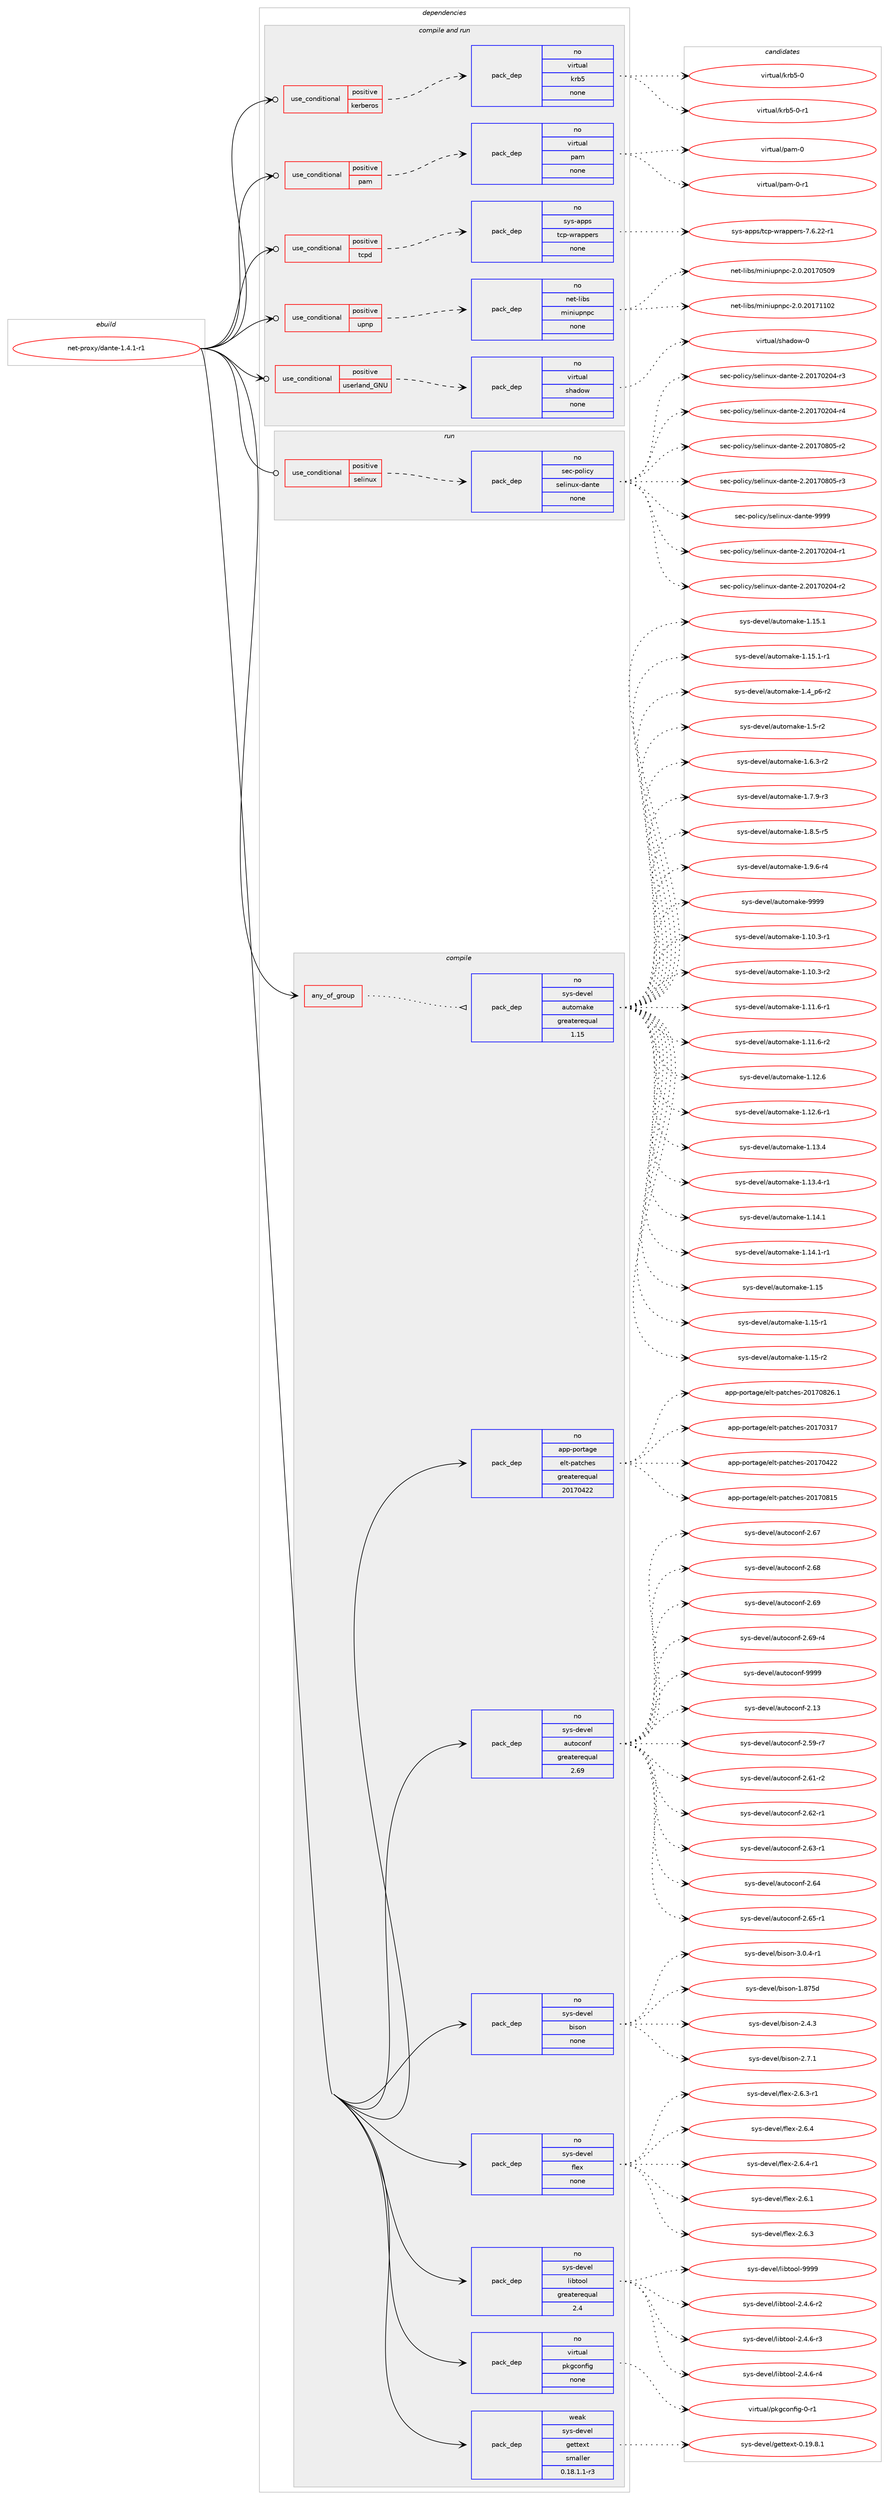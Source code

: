 digraph prolog {

# *************
# Graph options
# *************

newrank=true;
concentrate=true;
compound=true;
graph [rankdir=LR,fontname=Helvetica,fontsize=10,ranksep=1.5];#, ranksep=2.5, nodesep=0.2];
edge  [arrowhead=vee];
node  [fontname=Helvetica,fontsize=10];

# **********
# The ebuild
# **********

subgraph cluster_leftcol {
color=gray;
rank=same;
label=<<i>ebuild</i>>;
id [label="net-proxy/dante-1.4.1-r1", color=red, width=4, href="../net-proxy/dante-1.4.1-r1.svg"];
}

# ****************
# The dependencies
# ****************

subgraph cluster_midcol {
color=gray;
label=<<i>dependencies</i>>;
subgraph cluster_compile {
fillcolor="#eeeeee";
style=filled;
label=<<i>compile</i>>;
subgraph any7306 {
dependency436315 [label=<<TABLE BORDER="0" CELLBORDER="1" CELLSPACING="0" CELLPADDING="4"><TR><TD CELLPADDING="10">any_of_group</TD></TR></TABLE>>, shape=none, color=red];subgraph pack321030 {
dependency436316 [label=<<TABLE BORDER="0" CELLBORDER="1" CELLSPACING="0" CELLPADDING="4" WIDTH="220"><TR><TD ROWSPAN="6" CELLPADDING="30">pack_dep</TD></TR><TR><TD WIDTH="110">no</TD></TR><TR><TD>sys-devel</TD></TR><TR><TD>automake</TD></TR><TR><TD>greaterequal</TD></TR><TR><TD>1.15</TD></TR></TABLE>>, shape=none, color=blue];
}
dependency436315:e -> dependency436316:w [weight=20,style="dotted",arrowhead="oinv"];
}
id:e -> dependency436315:w [weight=20,style="solid",arrowhead="vee"];
subgraph pack321031 {
dependency436317 [label=<<TABLE BORDER="0" CELLBORDER="1" CELLSPACING="0" CELLPADDING="4" WIDTH="220"><TR><TD ROWSPAN="6" CELLPADDING="30">pack_dep</TD></TR><TR><TD WIDTH="110">no</TD></TR><TR><TD>app-portage</TD></TR><TR><TD>elt-patches</TD></TR><TR><TD>greaterequal</TD></TR><TR><TD>20170422</TD></TR></TABLE>>, shape=none, color=blue];
}
id:e -> dependency436317:w [weight=20,style="solid",arrowhead="vee"];
subgraph pack321032 {
dependency436318 [label=<<TABLE BORDER="0" CELLBORDER="1" CELLSPACING="0" CELLPADDING="4" WIDTH="220"><TR><TD ROWSPAN="6" CELLPADDING="30">pack_dep</TD></TR><TR><TD WIDTH="110">no</TD></TR><TR><TD>sys-devel</TD></TR><TR><TD>autoconf</TD></TR><TR><TD>greaterequal</TD></TR><TR><TD>2.69</TD></TR></TABLE>>, shape=none, color=blue];
}
id:e -> dependency436318:w [weight=20,style="solid",arrowhead="vee"];
subgraph pack321033 {
dependency436319 [label=<<TABLE BORDER="0" CELLBORDER="1" CELLSPACING="0" CELLPADDING="4" WIDTH="220"><TR><TD ROWSPAN="6" CELLPADDING="30">pack_dep</TD></TR><TR><TD WIDTH="110">no</TD></TR><TR><TD>sys-devel</TD></TR><TR><TD>bison</TD></TR><TR><TD>none</TD></TR><TR><TD></TD></TR></TABLE>>, shape=none, color=blue];
}
id:e -> dependency436319:w [weight=20,style="solid",arrowhead="vee"];
subgraph pack321034 {
dependency436320 [label=<<TABLE BORDER="0" CELLBORDER="1" CELLSPACING="0" CELLPADDING="4" WIDTH="220"><TR><TD ROWSPAN="6" CELLPADDING="30">pack_dep</TD></TR><TR><TD WIDTH="110">no</TD></TR><TR><TD>sys-devel</TD></TR><TR><TD>flex</TD></TR><TR><TD>none</TD></TR><TR><TD></TD></TR></TABLE>>, shape=none, color=blue];
}
id:e -> dependency436320:w [weight=20,style="solid",arrowhead="vee"];
subgraph pack321035 {
dependency436321 [label=<<TABLE BORDER="0" CELLBORDER="1" CELLSPACING="0" CELLPADDING="4" WIDTH="220"><TR><TD ROWSPAN="6" CELLPADDING="30">pack_dep</TD></TR><TR><TD WIDTH="110">no</TD></TR><TR><TD>sys-devel</TD></TR><TR><TD>libtool</TD></TR><TR><TD>greaterequal</TD></TR><TR><TD>2.4</TD></TR></TABLE>>, shape=none, color=blue];
}
id:e -> dependency436321:w [weight=20,style="solid",arrowhead="vee"];
subgraph pack321036 {
dependency436322 [label=<<TABLE BORDER="0" CELLBORDER="1" CELLSPACING="0" CELLPADDING="4" WIDTH="220"><TR><TD ROWSPAN="6" CELLPADDING="30">pack_dep</TD></TR><TR><TD WIDTH="110">no</TD></TR><TR><TD>virtual</TD></TR><TR><TD>pkgconfig</TD></TR><TR><TD>none</TD></TR><TR><TD></TD></TR></TABLE>>, shape=none, color=blue];
}
id:e -> dependency436322:w [weight=20,style="solid",arrowhead="vee"];
subgraph pack321037 {
dependency436323 [label=<<TABLE BORDER="0" CELLBORDER="1" CELLSPACING="0" CELLPADDING="4" WIDTH="220"><TR><TD ROWSPAN="6" CELLPADDING="30">pack_dep</TD></TR><TR><TD WIDTH="110">weak</TD></TR><TR><TD>sys-devel</TD></TR><TR><TD>gettext</TD></TR><TR><TD>smaller</TD></TR><TR><TD>0.18.1.1-r3</TD></TR></TABLE>>, shape=none, color=blue];
}
id:e -> dependency436323:w [weight=20,style="solid",arrowhead="vee"];
}
subgraph cluster_compileandrun {
fillcolor="#eeeeee";
style=filled;
label=<<i>compile and run</i>>;
subgraph cond107746 {
dependency436324 [label=<<TABLE BORDER="0" CELLBORDER="1" CELLSPACING="0" CELLPADDING="4"><TR><TD ROWSPAN="3" CELLPADDING="10">use_conditional</TD></TR><TR><TD>positive</TD></TR><TR><TD>kerberos</TD></TR></TABLE>>, shape=none, color=red];
subgraph pack321038 {
dependency436325 [label=<<TABLE BORDER="0" CELLBORDER="1" CELLSPACING="0" CELLPADDING="4" WIDTH="220"><TR><TD ROWSPAN="6" CELLPADDING="30">pack_dep</TD></TR><TR><TD WIDTH="110">no</TD></TR><TR><TD>virtual</TD></TR><TR><TD>krb5</TD></TR><TR><TD>none</TD></TR><TR><TD></TD></TR></TABLE>>, shape=none, color=blue];
}
dependency436324:e -> dependency436325:w [weight=20,style="dashed",arrowhead="vee"];
}
id:e -> dependency436324:w [weight=20,style="solid",arrowhead="odotvee"];
subgraph cond107747 {
dependency436326 [label=<<TABLE BORDER="0" CELLBORDER="1" CELLSPACING="0" CELLPADDING="4"><TR><TD ROWSPAN="3" CELLPADDING="10">use_conditional</TD></TR><TR><TD>positive</TD></TR><TR><TD>pam</TD></TR></TABLE>>, shape=none, color=red];
subgraph pack321039 {
dependency436327 [label=<<TABLE BORDER="0" CELLBORDER="1" CELLSPACING="0" CELLPADDING="4" WIDTH="220"><TR><TD ROWSPAN="6" CELLPADDING="30">pack_dep</TD></TR><TR><TD WIDTH="110">no</TD></TR><TR><TD>virtual</TD></TR><TR><TD>pam</TD></TR><TR><TD>none</TD></TR><TR><TD></TD></TR></TABLE>>, shape=none, color=blue];
}
dependency436326:e -> dependency436327:w [weight=20,style="dashed",arrowhead="vee"];
}
id:e -> dependency436326:w [weight=20,style="solid",arrowhead="odotvee"];
subgraph cond107748 {
dependency436328 [label=<<TABLE BORDER="0" CELLBORDER="1" CELLSPACING="0" CELLPADDING="4"><TR><TD ROWSPAN="3" CELLPADDING="10">use_conditional</TD></TR><TR><TD>positive</TD></TR><TR><TD>tcpd</TD></TR></TABLE>>, shape=none, color=red];
subgraph pack321040 {
dependency436329 [label=<<TABLE BORDER="0" CELLBORDER="1" CELLSPACING="0" CELLPADDING="4" WIDTH="220"><TR><TD ROWSPAN="6" CELLPADDING="30">pack_dep</TD></TR><TR><TD WIDTH="110">no</TD></TR><TR><TD>sys-apps</TD></TR><TR><TD>tcp-wrappers</TD></TR><TR><TD>none</TD></TR><TR><TD></TD></TR></TABLE>>, shape=none, color=blue];
}
dependency436328:e -> dependency436329:w [weight=20,style="dashed",arrowhead="vee"];
}
id:e -> dependency436328:w [weight=20,style="solid",arrowhead="odotvee"];
subgraph cond107749 {
dependency436330 [label=<<TABLE BORDER="0" CELLBORDER="1" CELLSPACING="0" CELLPADDING="4"><TR><TD ROWSPAN="3" CELLPADDING="10">use_conditional</TD></TR><TR><TD>positive</TD></TR><TR><TD>upnp</TD></TR></TABLE>>, shape=none, color=red];
subgraph pack321041 {
dependency436331 [label=<<TABLE BORDER="0" CELLBORDER="1" CELLSPACING="0" CELLPADDING="4" WIDTH="220"><TR><TD ROWSPAN="6" CELLPADDING="30">pack_dep</TD></TR><TR><TD WIDTH="110">no</TD></TR><TR><TD>net-libs</TD></TR><TR><TD>miniupnpc</TD></TR><TR><TD>none</TD></TR><TR><TD></TD></TR></TABLE>>, shape=none, color=blue];
}
dependency436330:e -> dependency436331:w [weight=20,style="dashed",arrowhead="vee"];
}
id:e -> dependency436330:w [weight=20,style="solid",arrowhead="odotvee"];
subgraph cond107750 {
dependency436332 [label=<<TABLE BORDER="0" CELLBORDER="1" CELLSPACING="0" CELLPADDING="4"><TR><TD ROWSPAN="3" CELLPADDING="10">use_conditional</TD></TR><TR><TD>positive</TD></TR><TR><TD>userland_GNU</TD></TR></TABLE>>, shape=none, color=red];
subgraph pack321042 {
dependency436333 [label=<<TABLE BORDER="0" CELLBORDER="1" CELLSPACING="0" CELLPADDING="4" WIDTH="220"><TR><TD ROWSPAN="6" CELLPADDING="30">pack_dep</TD></TR><TR><TD WIDTH="110">no</TD></TR><TR><TD>virtual</TD></TR><TR><TD>shadow</TD></TR><TR><TD>none</TD></TR><TR><TD></TD></TR></TABLE>>, shape=none, color=blue];
}
dependency436332:e -> dependency436333:w [weight=20,style="dashed",arrowhead="vee"];
}
id:e -> dependency436332:w [weight=20,style="solid",arrowhead="odotvee"];
}
subgraph cluster_run {
fillcolor="#eeeeee";
style=filled;
label=<<i>run</i>>;
subgraph cond107751 {
dependency436334 [label=<<TABLE BORDER="0" CELLBORDER="1" CELLSPACING="0" CELLPADDING="4"><TR><TD ROWSPAN="3" CELLPADDING="10">use_conditional</TD></TR><TR><TD>positive</TD></TR><TR><TD>selinux</TD></TR></TABLE>>, shape=none, color=red];
subgraph pack321043 {
dependency436335 [label=<<TABLE BORDER="0" CELLBORDER="1" CELLSPACING="0" CELLPADDING="4" WIDTH="220"><TR><TD ROWSPAN="6" CELLPADDING="30">pack_dep</TD></TR><TR><TD WIDTH="110">no</TD></TR><TR><TD>sec-policy</TD></TR><TR><TD>selinux-dante</TD></TR><TR><TD>none</TD></TR><TR><TD></TD></TR></TABLE>>, shape=none, color=blue];
}
dependency436334:e -> dependency436335:w [weight=20,style="dashed",arrowhead="vee"];
}
id:e -> dependency436334:w [weight=20,style="solid",arrowhead="odot"];
}
}

# **************
# The candidates
# **************

subgraph cluster_choices {
rank=same;
color=gray;
label=<<i>candidates</i>>;

subgraph choice321030 {
color=black;
nodesep=1;
choice11512111545100101118101108479711711611110997107101454946494846514511449 [label="sys-devel/automake-1.10.3-r1", color=red, width=4,href="../sys-devel/automake-1.10.3-r1.svg"];
choice11512111545100101118101108479711711611110997107101454946494846514511450 [label="sys-devel/automake-1.10.3-r2", color=red, width=4,href="../sys-devel/automake-1.10.3-r2.svg"];
choice11512111545100101118101108479711711611110997107101454946494946544511449 [label="sys-devel/automake-1.11.6-r1", color=red, width=4,href="../sys-devel/automake-1.11.6-r1.svg"];
choice11512111545100101118101108479711711611110997107101454946494946544511450 [label="sys-devel/automake-1.11.6-r2", color=red, width=4,href="../sys-devel/automake-1.11.6-r2.svg"];
choice1151211154510010111810110847971171161111099710710145494649504654 [label="sys-devel/automake-1.12.6", color=red, width=4,href="../sys-devel/automake-1.12.6.svg"];
choice11512111545100101118101108479711711611110997107101454946495046544511449 [label="sys-devel/automake-1.12.6-r1", color=red, width=4,href="../sys-devel/automake-1.12.6-r1.svg"];
choice1151211154510010111810110847971171161111099710710145494649514652 [label="sys-devel/automake-1.13.4", color=red, width=4,href="../sys-devel/automake-1.13.4.svg"];
choice11512111545100101118101108479711711611110997107101454946495146524511449 [label="sys-devel/automake-1.13.4-r1", color=red, width=4,href="../sys-devel/automake-1.13.4-r1.svg"];
choice1151211154510010111810110847971171161111099710710145494649524649 [label="sys-devel/automake-1.14.1", color=red, width=4,href="../sys-devel/automake-1.14.1.svg"];
choice11512111545100101118101108479711711611110997107101454946495246494511449 [label="sys-devel/automake-1.14.1-r1", color=red, width=4,href="../sys-devel/automake-1.14.1-r1.svg"];
choice115121115451001011181011084797117116111109971071014549464953 [label="sys-devel/automake-1.15", color=red, width=4,href="../sys-devel/automake-1.15.svg"];
choice1151211154510010111810110847971171161111099710710145494649534511449 [label="sys-devel/automake-1.15-r1", color=red, width=4,href="../sys-devel/automake-1.15-r1.svg"];
choice1151211154510010111810110847971171161111099710710145494649534511450 [label="sys-devel/automake-1.15-r2", color=red, width=4,href="../sys-devel/automake-1.15-r2.svg"];
choice1151211154510010111810110847971171161111099710710145494649534649 [label="sys-devel/automake-1.15.1", color=red, width=4,href="../sys-devel/automake-1.15.1.svg"];
choice11512111545100101118101108479711711611110997107101454946495346494511449 [label="sys-devel/automake-1.15.1-r1", color=red, width=4,href="../sys-devel/automake-1.15.1-r1.svg"];
choice115121115451001011181011084797117116111109971071014549465295112544511450 [label="sys-devel/automake-1.4_p6-r2", color=red, width=4,href="../sys-devel/automake-1.4_p6-r2.svg"];
choice11512111545100101118101108479711711611110997107101454946534511450 [label="sys-devel/automake-1.5-r2", color=red, width=4,href="../sys-devel/automake-1.5-r2.svg"];
choice115121115451001011181011084797117116111109971071014549465446514511450 [label="sys-devel/automake-1.6.3-r2", color=red, width=4,href="../sys-devel/automake-1.6.3-r2.svg"];
choice115121115451001011181011084797117116111109971071014549465546574511451 [label="sys-devel/automake-1.7.9-r3", color=red, width=4,href="../sys-devel/automake-1.7.9-r3.svg"];
choice115121115451001011181011084797117116111109971071014549465646534511453 [label="sys-devel/automake-1.8.5-r5", color=red, width=4,href="../sys-devel/automake-1.8.5-r5.svg"];
choice115121115451001011181011084797117116111109971071014549465746544511452 [label="sys-devel/automake-1.9.6-r4", color=red, width=4,href="../sys-devel/automake-1.9.6-r4.svg"];
choice115121115451001011181011084797117116111109971071014557575757 [label="sys-devel/automake-9999", color=red, width=4,href="../sys-devel/automake-9999.svg"];
dependency436316:e -> choice11512111545100101118101108479711711611110997107101454946494846514511449:w [style=dotted,weight="100"];
dependency436316:e -> choice11512111545100101118101108479711711611110997107101454946494846514511450:w [style=dotted,weight="100"];
dependency436316:e -> choice11512111545100101118101108479711711611110997107101454946494946544511449:w [style=dotted,weight="100"];
dependency436316:e -> choice11512111545100101118101108479711711611110997107101454946494946544511450:w [style=dotted,weight="100"];
dependency436316:e -> choice1151211154510010111810110847971171161111099710710145494649504654:w [style=dotted,weight="100"];
dependency436316:e -> choice11512111545100101118101108479711711611110997107101454946495046544511449:w [style=dotted,weight="100"];
dependency436316:e -> choice1151211154510010111810110847971171161111099710710145494649514652:w [style=dotted,weight="100"];
dependency436316:e -> choice11512111545100101118101108479711711611110997107101454946495146524511449:w [style=dotted,weight="100"];
dependency436316:e -> choice1151211154510010111810110847971171161111099710710145494649524649:w [style=dotted,weight="100"];
dependency436316:e -> choice11512111545100101118101108479711711611110997107101454946495246494511449:w [style=dotted,weight="100"];
dependency436316:e -> choice115121115451001011181011084797117116111109971071014549464953:w [style=dotted,weight="100"];
dependency436316:e -> choice1151211154510010111810110847971171161111099710710145494649534511449:w [style=dotted,weight="100"];
dependency436316:e -> choice1151211154510010111810110847971171161111099710710145494649534511450:w [style=dotted,weight="100"];
dependency436316:e -> choice1151211154510010111810110847971171161111099710710145494649534649:w [style=dotted,weight="100"];
dependency436316:e -> choice11512111545100101118101108479711711611110997107101454946495346494511449:w [style=dotted,weight="100"];
dependency436316:e -> choice115121115451001011181011084797117116111109971071014549465295112544511450:w [style=dotted,weight="100"];
dependency436316:e -> choice11512111545100101118101108479711711611110997107101454946534511450:w [style=dotted,weight="100"];
dependency436316:e -> choice115121115451001011181011084797117116111109971071014549465446514511450:w [style=dotted,weight="100"];
dependency436316:e -> choice115121115451001011181011084797117116111109971071014549465546574511451:w [style=dotted,weight="100"];
dependency436316:e -> choice115121115451001011181011084797117116111109971071014549465646534511453:w [style=dotted,weight="100"];
dependency436316:e -> choice115121115451001011181011084797117116111109971071014549465746544511452:w [style=dotted,weight="100"];
dependency436316:e -> choice115121115451001011181011084797117116111109971071014557575757:w [style=dotted,weight="100"];
}
subgraph choice321031 {
color=black;
nodesep=1;
choice97112112451121111141169710310147101108116451129711699104101115455048495548514955 [label="app-portage/elt-patches-20170317", color=red, width=4,href="../app-portage/elt-patches-20170317.svg"];
choice97112112451121111141169710310147101108116451129711699104101115455048495548525050 [label="app-portage/elt-patches-20170422", color=red, width=4,href="../app-portage/elt-patches-20170422.svg"];
choice97112112451121111141169710310147101108116451129711699104101115455048495548564953 [label="app-portage/elt-patches-20170815", color=red, width=4,href="../app-portage/elt-patches-20170815.svg"];
choice971121124511211111411697103101471011081164511297116991041011154550484955485650544649 [label="app-portage/elt-patches-20170826.1", color=red, width=4,href="../app-portage/elt-patches-20170826.1.svg"];
dependency436317:e -> choice97112112451121111141169710310147101108116451129711699104101115455048495548514955:w [style=dotted,weight="100"];
dependency436317:e -> choice97112112451121111141169710310147101108116451129711699104101115455048495548525050:w [style=dotted,weight="100"];
dependency436317:e -> choice97112112451121111141169710310147101108116451129711699104101115455048495548564953:w [style=dotted,weight="100"];
dependency436317:e -> choice971121124511211111411697103101471011081164511297116991041011154550484955485650544649:w [style=dotted,weight="100"];
}
subgraph choice321032 {
color=black;
nodesep=1;
choice115121115451001011181011084797117116111991111101024550464951 [label="sys-devel/autoconf-2.13", color=red, width=4,href="../sys-devel/autoconf-2.13.svg"];
choice1151211154510010111810110847971171161119911111010245504653574511455 [label="sys-devel/autoconf-2.59-r7", color=red, width=4,href="../sys-devel/autoconf-2.59-r7.svg"];
choice1151211154510010111810110847971171161119911111010245504654494511450 [label="sys-devel/autoconf-2.61-r2", color=red, width=4,href="../sys-devel/autoconf-2.61-r2.svg"];
choice1151211154510010111810110847971171161119911111010245504654504511449 [label="sys-devel/autoconf-2.62-r1", color=red, width=4,href="../sys-devel/autoconf-2.62-r1.svg"];
choice1151211154510010111810110847971171161119911111010245504654514511449 [label="sys-devel/autoconf-2.63-r1", color=red, width=4,href="../sys-devel/autoconf-2.63-r1.svg"];
choice115121115451001011181011084797117116111991111101024550465452 [label="sys-devel/autoconf-2.64", color=red, width=4,href="../sys-devel/autoconf-2.64.svg"];
choice1151211154510010111810110847971171161119911111010245504654534511449 [label="sys-devel/autoconf-2.65-r1", color=red, width=4,href="../sys-devel/autoconf-2.65-r1.svg"];
choice115121115451001011181011084797117116111991111101024550465455 [label="sys-devel/autoconf-2.67", color=red, width=4,href="../sys-devel/autoconf-2.67.svg"];
choice115121115451001011181011084797117116111991111101024550465456 [label="sys-devel/autoconf-2.68", color=red, width=4,href="../sys-devel/autoconf-2.68.svg"];
choice115121115451001011181011084797117116111991111101024550465457 [label="sys-devel/autoconf-2.69", color=red, width=4,href="../sys-devel/autoconf-2.69.svg"];
choice1151211154510010111810110847971171161119911111010245504654574511452 [label="sys-devel/autoconf-2.69-r4", color=red, width=4,href="../sys-devel/autoconf-2.69-r4.svg"];
choice115121115451001011181011084797117116111991111101024557575757 [label="sys-devel/autoconf-9999", color=red, width=4,href="../sys-devel/autoconf-9999.svg"];
dependency436318:e -> choice115121115451001011181011084797117116111991111101024550464951:w [style=dotted,weight="100"];
dependency436318:e -> choice1151211154510010111810110847971171161119911111010245504653574511455:w [style=dotted,weight="100"];
dependency436318:e -> choice1151211154510010111810110847971171161119911111010245504654494511450:w [style=dotted,weight="100"];
dependency436318:e -> choice1151211154510010111810110847971171161119911111010245504654504511449:w [style=dotted,weight="100"];
dependency436318:e -> choice1151211154510010111810110847971171161119911111010245504654514511449:w [style=dotted,weight="100"];
dependency436318:e -> choice115121115451001011181011084797117116111991111101024550465452:w [style=dotted,weight="100"];
dependency436318:e -> choice1151211154510010111810110847971171161119911111010245504654534511449:w [style=dotted,weight="100"];
dependency436318:e -> choice115121115451001011181011084797117116111991111101024550465455:w [style=dotted,weight="100"];
dependency436318:e -> choice115121115451001011181011084797117116111991111101024550465456:w [style=dotted,weight="100"];
dependency436318:e -> choice115121115451001011181011084797117116111991111101024550465457:w [style=dotted,weight="100"];
dependency436318:e -> choice1151211154510010111810110847971171161119911111010245504654574511452:w [style=dotted,weight="100"];
dependency436318:e -> choice115121115451001011181011084797117116111991111101024557575757:w [style=dotted,weight="100"];
}
subgraph choice321033 {
color=black;
nodesep=1;
choice115121115451001011181011084798105115111110454946565553100 [label="sys-devel/bison-1.875d", color=red, width=4,href="../sys-devel/bison-1.875d.svg"];
choice115121115451001011181011084798105115111110455046524651 [label="sys-devel/bison-2.4.3", color=red, width=4,href="../sys-devel/bison-2.4.3.svg"];
choice115121115451001011181011084798105115111110455046554649 [label="sys-devel/bison-2.7.1", color=red, width=4,href="../sys-devel/bison-2.7.1.svg"];
choice1151211154510010111810110847981051151111104551464846524511449 [label="sys-devel/bison-3.0.4-r1", color=red, width=4,href="../sys-devel/bison-3.0.4-r1.svg"];
dependency436319:e -> choice115121115451001011181011084798105115111110454946565553100:w [style=dotted,weight="100"];
dependency436319:e -> choice115121115451001011181011084798105115111110455046524651:w [style=dotted,weight="100"];
dependency436319:e -> choice115121115451001011181011084798105115111110455046554649:w [style=dotted,weight="100"];
dependency436319:e -> choice1151211154510010111810110847981051151111104551464846524511449:w [style=dotted,weight="100"];
}
subgraph choice321034 {
color=black;
nodesep=1;
choice1151211154510010111810110847102108101120455046544649 [label="sys-devel/flex-2.6.1", color=red, width=4,href="../sys-devel/flex-2.6.1.svg"];
choice1151211154510010111810110847102108101120455046544651 [label="sys-devel/flex-2.6.3", color=red, width=4,href="../sys-devel/flex-2.6.3.svg"];
choice11512111545100101118101108471021081011204550465446514511449 [label="sys-devel/flex-2.6.3-r1", color=red, width=4,href="../sys-devel/flex-2.6.3-r1.svg"];
choice1151211154510010111810110847102108101120455046544652 [label="sys-devel/flex-2.6.4", color=red, width=4,href="../sys-devel/flex-2.6.4.svg"];
choice11512111545100101118101108471021081011204550465446524511449 [label="sys-devel/flex-2.6.4-r1", color=red, width=4,href="../sys-devel/flex-2.6.4-r1.svg"];
dependency436320:e -> choice1151211154510010111810110847102108101120455046544649:w [style=dotted,weight="100"];
dependency436320:e -> choice1151211154510010111810110847102108101120455046544651:w [style=dotted,weight="100"];
dependency436320:e -> choice11512111545100101118101108471021081011204550465446514511449:w [style=dotted,weight="100"];
dependency436320:e -> choice1151211154510010111810110847102108101120455046544652:w [style=dotted,weight="100"];
dependency436320:e -> choice11512111545100101118101108471021081011204550465446524511449:w [style=dotted,weight="100"];
}
subgraph choice321035 {
color=black;
nodesep=1;
choice1151211154510010111810110847108105981161111111084550465246544511450 [label="sys-devel/libtool-2.4.6-r2", color=red, width=4,href="../sys-devel/libtool-2.4.6-r2.svg"];
choice1151211154510010111810110847108105981161111111084550465246544511451 [label="sys-devel/libtool-2.4.6-r3", color=red, width=4,href="../sys-devel/libtool-2.4.6-r3.svg"];
choice1151211154510010111810110847108105981161111111084550465246544511452 [label="sys-devel/libtool-2.4.6-r4", color=red, width=4,href="../sys-devel/libtool-2.4.6-r4.svg"];
choice1151211154510010111810110847108105981161111111084557575757 [label="sys-devel/libtool-9999", color=red, width=4,href="../sys-devel/libtool-9999.svg"];
dependency436321:e -> choice1151211154510010111810110847108105981161111111084550465246544511450:w [style=dotted,weight="100"];
dependency436321:e -> choice1151211154510010111810110847108105981161111111084550465246544511451:w [style=dotted,weight="100"];
dependency436321:e -> choice1151211154510010111810110847108105981161111111084550465246544511452:w [style=dotted,weight="100"];
dependency436321:e -> choice1151211154510010111810110847108105981161111111084557575757:w [style=dotted,weight="100"];
}
subgraph choice321036 {
color=black;
nodesep=1;
choice11810511411611797108471121071039911111010210510345484511449 [label="virtual/pkgconfig-0-r1", color=red, width=4,href="../virtual/pkgconfig-0-r1.svg"];
dependency436322:e -> choice11810511411611797108471121071039911111010210510345484511449:w [style=dotted,weight="100"];
}
subgraph choice321037 {
color=black;
nodesep=1;
choice1151211154510010111810110847103101116116101120116454846495746564649 [label="sys-devel/gettext-0.19.8.1", color=red, width=4,href="../sys-devel/gettext-0.19.8.1.svg"];
dependency436323:e -> choice1151211154510010111810110847103101116116101120116454846495746564649:w [style=dotted,weight="100"];
}
subgraph choice321038 {
color=black;
nodesep=1;
choice118105114116117971084710711498534548 [label="virtual/krb5-0", color=red, width=4,href="../virtual/krb5-0.svg"];
choice1181051141161179710847107114985345484511449 [label="virtual/krb5-0-r1", color=red, width=4,href="../virtual/krb5-0-r1.svg"];
dependency436325:e -> choice118105114116117971084710711498534548:w [style=dotted,weight="100"];
dependency436325:e -> choice1181051141161179710847107114985345484511449:w [style=dotted,weight="100"];
}
subgraph choice321039 {
color=black;
nodesep=1;
choice1181051141161179710847112971094548 [label="virtual/pam-0", color=red, width=4,href="../virtual/pam-0.svg"];
choice11810511411611797108471129710945484511449 [label="virtual/pam-0-r1", color=red, width=4,href="../virtual/pam-0-r1.svg"];
dependency436327:e -> choice1181051141161179710847112971094548:w [style=dotted,weight="100"];
dependency436327:e -> choice11810511411611797108471129710945484511449:w [style=dotted,weight="100"];
}
subgraph choice321040 {
color=black;
nodesep=1;
choice115121115459711211211547116991124511911497112112101114115455546544650504511449 [label="sys-apps/tcp-wrappers-7.6.22-r1", color=red, width=4,href="../sys-apps/tcp-wrappers-7.6.22-r1.svg"];
dependency436329:e -> choice115121115459711211211547116991124511911497112112101114115455546544650504511449:w [style=dotted,weight="100"];
}
subgraph choice321041 {
color=black;
nodesep=1;
choice1101011164510810598115471091051101051171121101129945504648465048495548534857 [label="net-libs/miniupnpc-2.0.20170509", color=red, width=4,href="../net-libs/miniupnpc-2.0.20170509.svg"];
choice1101011164510810598115471091051101051171121101129945504648465048495549494850 [label="net-libs/miniupnpc-2.0.20171102", color=red, width=4,href="../net-libs/miniupnpc-2.0.20171102.svg"];
dependency436331:e -> choice1101011164510810598115471091051101051171121101129945504648465048495548534857:w [style=dotted,weight="100"];
dependency436331:e -> choice1101011164510810598115471091051101051171121101129945504648465048495549494850:w [style=dotted,weight="100"];
}
subgraph choice321042 {
color=black;
nodesep=1;
choice1181051141161179710847115104971001111194548 [label="virtual/shadow-0", color=red, width=4,href="../virtual/shadow-0.svg"];
dependency436333:e -> choice1181051141161179710847115104971001111194548:w [style=dotted,weight="100"];
}
subgraph choice321043 {
color=black;
nodesep=1;
choice11510199451121111081059912147115101108105110117120451009711011610145504650484955485048524511449 [label="sec-policy/selinux-dante-2.20170204-r1", color=red, width=4,href="../sec-policy/selinux-dante-2.20170204-r1.svg"];
choice11510199451121111081059912147115101108105110117120451009711011610145504650484955485048524511450 [label="sec-policy/selinux-dante-2.20170204-r2", color=red, width=4,href="../sec-policy/selinux-dante-2.20170204-r2.svg"];
choice11510199451121111081059912147115101108105110117120451009711011610145504650484955485048524511451 [label="sec-policy/selinux-dante-2.20170204-r3", color=red, width=4,href="../sec-policy/selinux-dante-2.20170204-r3.svg"];
choice11510199451121111081059912147115101108105110117120451009711011610145504650484955485048524511452 [label="sec-policy/selinux-dante-2.20170204-r4", color=red, width=4,href="../sec-policy/selinux-dante-2.20170204-r4.svg"];
choice11510199451121111081059912147115101108105110117120451009711011610145504650484955485648534511450 [label="sec-policy/selinux-dante-2.20170805-r2", color=red, width=4,href="../sec-policy/selinux-dante-2.20170805-r2.svg"];
choice11510199451121111081059912147115101108105110117120451009711011610145504650484955485648534511451 [label="sec-policy/selinux-dante-2.20170805-r3", color=red, width=4,href="../sec-policy/selinux-dante-2.20170805-r3.svg"];
choice1151019945112111108105991214711510110810511011712045100971101161014557575757 [label="sec-policy/selinux-dante-9999", color=red, width=4,href="../sec-policy/selinux-dante-9999.svg"];
dependency436335:e -> choice11510199451121111081059912147115101108105110117120451009711011610145504650484955485048524511449:w [style=dotted,weight="100"];
dependency436335:e -> choice11510199451121111081059912147115101108105110117120451009711011610145504650484955485048524511450:w [style=dotted,weight="100"];
dependency436335:e -> choice11510199451121111081059912147115101108105110117120451009711011610145504650484955485048524511451:w [style=dotted,weight="100"];
dependency436335:e -> choice11510199451121111081059912147115101108105110117120451009711011610145504650484955485048524511452:w [style=dotted,weight="100"];
dependency436335:e -> choice11510199451121111081059912147115101108105110117120451009711011610145504650484955485648534511450:w [style=dotted,weight="100"];
dependency436335:e -> choice11510199451121111081059912147115101108105110117120451009711011610145504650484955485648534511451:w [style=dotted,weight="100"];
dependency436335:e -> choice1151019945112111108105991214711510110810511011712045100971101161014557575757:w [style=dotted,weight="100"];
}
}

}
